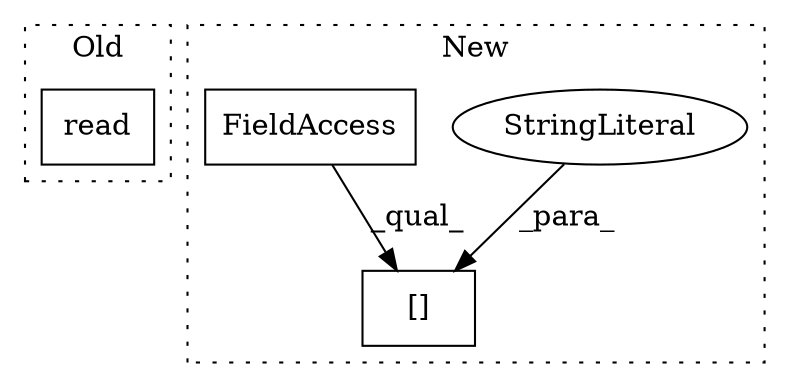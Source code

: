 digraph G {
subgraph cluster0 {
1 [label="read" a="32" s="4460" l="6" shape="box"];
label = "Old";
style="dotted";
}
subgraph cluster1 {
2 [label="[]" a="2" s="4288,4312" l="11,1" shape="box"];
3 [label="StringLiteral" a="45" s="4299" l="13" shape="ellipse"];
4 [label="FieldAccess" a="22" s="4288" l="10" shape="box"];
label = "New";
style="dotted";
}
3 -> 2 [label="_para_"];
4 -> 2 [label="_qual_"];
}